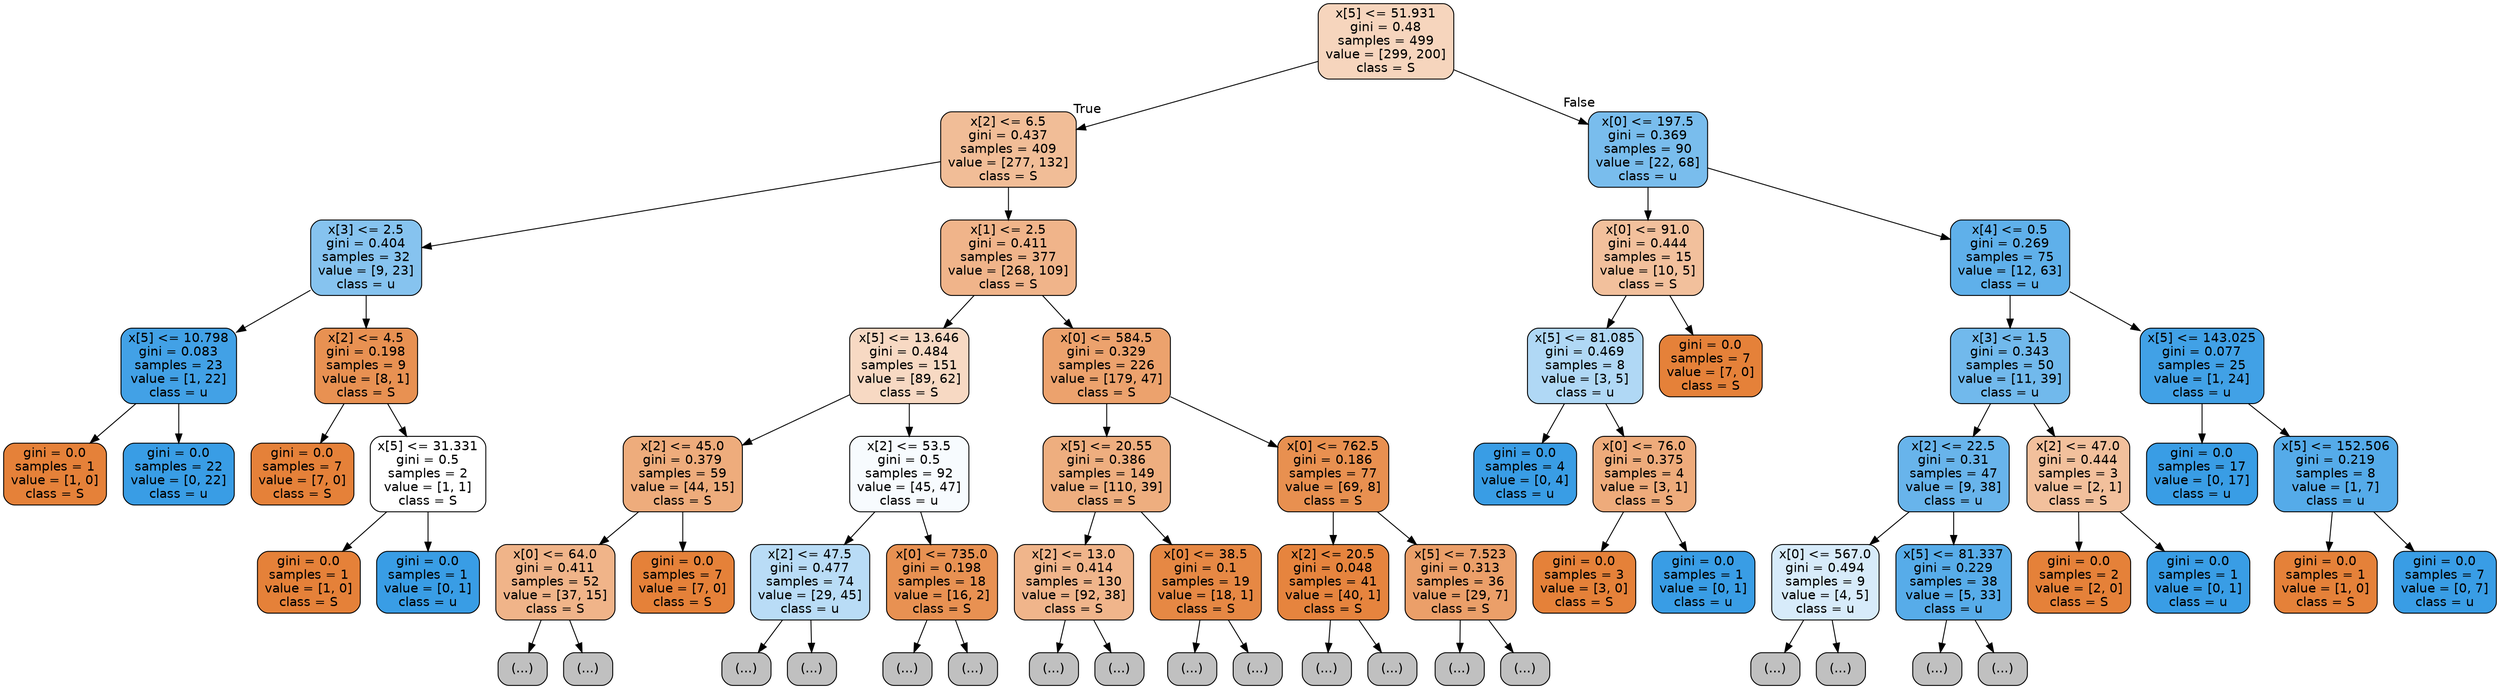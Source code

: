 digraph Tree {
node [shape=box, style="filled, rounded", color="black", fontname="helvetica"] ;
edge [fontname="helvetica"] ;
0 [label="x[5] <= 51.931\ngini = 0.48\nsamples = 499\nvalue = [299, 200]\nclass = S", fillcolor="#f6d5bd"] ;
1 [label="x[2] <= 6.5\ngini = 0.437\nsamples = 409\nvalue = [277, 132]\nclass = S", fillcolor="#f1bd97"] ;
0 -> 1 [labeldistance=2.5, labelangle=45, headlabel="True"] ;
2 [label="x[3] <= 2.5\ngini = 0.404\nsamples = 32\nvalue = [9, 23]\nclass = u", fillcolor="#86c3ef"] ;
1 -> 2 ;
3 [label="x[5] <= 10.798\ngini = 0.083\nsamples = 23\nvalue = [1, 22]\nclass = u", fillcolor="#42a1e6"] ;
2 -> 3 ;
4 [label="gini = 0.0\nsamples = 1\nvalue = [1, 0]\nclass = S", fillcolor="#e58139"] ;
3 -> 4 ;
5 [label="gini = 0.0\nsamples = 22\nvalue = [0, 22]\nclass = u", fillcolor="#399de5"] ;
3 -> 5 ;
6 [label="x[2] <= 4.5\ngini = 0.198\nsamples = 9\nvalue = [8, 1]\nclass = S", fillcolor="#e89152"] ;
2 -> 6 ;
7 [label="gini = 0.0\nsamples = 7\nvalue = [7, 0]\nclass = S", fillcolor="#e58139"] ;
6 -> 7 ;
8 [label="x[5] <= 31.331\ngini = 0.5\nsamples = 2\nvalue = [1, 1]\nclass = S", fillcolor="#ffffff"] ;
6 -> 8 ;
9 [label="gini = 0.0\nsamples = 1\nvalue = [1, 0]\nclass = S", fillcolor="#e58139"] ;
8 -> 9 ;
10 [label="gini = 0.0\nsamples = 1\nvalue = [0, 1]\nclass = u", fillcolor="#399de5"] ;
8 -> 10 ;
11 [label="x[1] <= 2.5\ngini = 0.411\nsamples = 377\nvalue = [268, 109]\nclass = S", fillcolor="#f0b48a"] ;
1 -> 11 ;
12 [label="x[5] <= 13.646\ngini = 0.484\nsamples = 151\nvalue = [89, 62]\nclass = S", fillcolor="#f7d9c3"] ;
11 -> 12 ;
13 [label="x[2] <= 45.0\ngini = 0.379\nsamples = 59\nvalue = [44, 15]\nclass = S", fillcolor="#eeac7c"] ;
12 -> 13 ;
14 [label="x[0] <= 64.0\ngini = 0.411\nsamples = 52\nvalue = [37, 15]\nclass = S", fillcolor="#f0b489"] ;
13 -> 14 ;
15 [label="(...)", fillcolor="#C0C0C0"] ;
14 -> 15 ;
16 [label="(...)", fillcolor="#C0C0C0"] ;
14 -> 16 ;
51 [label="gini = 0.0\nsamples = 7\nvalue = [7, 0]\nclass = S", fillcolor="#e58139"] ;
13 -> 51 ;
52 [label="x[2] <= 53.5\ngini = 0.5\nsamples = 92\nvalue = [45, 47]\nclass = u", fillcolor="#f7fbfe"] ;
12 -> 52 ;
53 [label="x[2] <= 47.5\ngini = 0.477\nsamples = 74\nvalue = [29, 45]\nclass = u", fillcolor="#b9dcf6"] ;
52 -> 53 ;
54 [label="(...)", fillcolor="#C0C0C0"] ;
53 -> 54 ;
97 [label="(...)", fillcolor="#C0C0C0"] ;
53 -> 97 ;
98 [label="x[0] <= 735.0\ngini = 0.198\nsamples = 18\nvalue = [16, 2]\nclass = S", fillcolor="#e89152"] ;
52 -> 98 ;
99 [label="(...)", fillcolor="#C0C0C0"] ;
98 -> 99 ;
104 [label="(...)", fillcolor="#C0C0C0"] ;
98 -> 104 ;
105 [label="x[0] <= 584.5\ngini = 0.329\nsamples = 226\nvalue = [179, 47]\nclass = S", fillcolor="#eca26d"] ;
11 -> 105 ;
106 [label="x[5] <= 20.55\ngini = 0.386\nsamples = 149\nvalue = [110, 39]\nclass = S", fillcolor="#eeae7f"] ;
105 -> 106 ;
107 [label="x[2] <= 13.0\ngini = 0.414\nsamples = 130\nvalue = [92, 38]\nclass = S", fillcolor="#f0b58b"] ;
106 -> 107 ;
108 [label="(...)", fillcolor="#C0C0C0"] ;
107 -> 108 ;
109 [label="(...)", fillcolor="#C0C0C0"] ;
107 -> 109 ;
186 [label="x[0] <= 38.5\ngini = 0.1\nsamples = 19\nvalue = [18, 1]\nclass = S", fillcolor="#e68844"] ;
106 -> 186 ;
187 [label="(...)", fillcolor="#C0C0C0"] ;
186 -> 187 ;
188 [label="(...)", fillcolor="#C0C0C0"] ;
186 -> 188 ;
189 [label="x[0] <= 762.5\ngini = 0.186\nsamples = 77\nvalue = [69, 8]\nclass = S", fillcolor="#e89050"] ;
105 -> 189 ;
190 [label="x[2] <= 20.5\ngini = 0.048\nsamples = 41\nvalue = [40, 1]\nclass = S", fillcolor="#e6843e"] ;
189 -> 190 ;
191 [label="(...)", fillcolor="#C0C0C0"] ;
190 -> 191 ;
196 [label="(...)", fillcolor="#C0C0C0"] ;
190 -> 196 ;
197 [label="x[5] <= 7.523\ngini = 0.313\nsamples = 36\nvalue = [29, 7]\nclass = S", fillcolor="#eb9f69"] ;
189 -> 197 ;
198 [label="(...)", fillcolor="#C0C0C0"] ;
197 -> 198 ;
205 [label="(...)", fillcolor="#C0C0C0"] ;
197 -> 205 ;
214 [label="x[0] <= 197.5\ngini = 0.369\nsamples = 90\nvalue = [22, 68]\nclass = u", fillcolor="#79bded"] ;
0 -> 214 [labeldistance=2.5, labelangle=-45, headlabel="False"] ;
215 [label="x[0] <= 91.0\ngini = 0.444\nsamples = 15\nvalue = [10, 5]\nclass = S", fillcolor="#f2c09c"] ;
214 -> 215 ;
216 [label="x[5] <= 81.085\ngini = 0.469\nsamples = 8\nvalue = [3, 5]\nclass = u", fillcolor="#b0d8f5"] ;
215 -> 216 ;
217 [label="gini = 0.0\nsamples = 4\nvalue = [0, 4]\nclass = u", fillcolor="#399de5"] ;
216 -> 217 ;
218 [label="x[0] <= 76.0\ngini = 0.375\nsamples = 4\nvalue = [3, 1]\nclass = S", fillcolor="#eeab7b"] ;
216 -> 218 ;
219 [label="gini = 0.0\nsamples = 3\nvalue = [3, 0]\nclass = S", fillcolor="#e58139"] ;
218 -> 219 ;
220 [label="gini = 0.0\nsamples = 1\nvalue = [0, 1]\nclass = u", fillcolor="#399de5"] ;
218 -> 220 ;
221 [label="gini = 0.0\nsamples = 7\nvalue = [7, 0]\nclass = S", fillcolor="#e58139"] ;
215 -> 221 ;
222 [label="x[4] <= 0.5\ngini = 0.269\nsamples = 75\nvalue = [12, 63]\nclass = u", fillcolor="#5fb0ea"] ;
214 -> 222 ;
223 [label="x[3] <= 1.5\ngini = 0.343\nsamples = 50\nvalue = [11, 39]\nclass = u", fillcolor="#71b9ec"] ;
222 -> 223 ;
224 [label="x[2] <= 22.5\ngini = 0.31\nsamples = 47\nvalue = [9, 38]\nclass = u", fillcolor="#68b4eb"] ;
223 -> 224 ;
225 [label="x[0] <= 567.0\ngini = 0.494\nsamples = 9\nvalue = [4, 5]\nclass = u", fillcolor="#d7ebfa"] ;
224 -> 225 ;
226 [label="(...)", fillcolor="#C0C0C0"] ;
225 -> 226 ;
229 [label="(...)", fillcolor="#C0C0C0"] ;
225 -> 229 ;
232 [label="x[5] <= 81.337\ngini = 0.229\nsamples = 38\nvalue = [5, 33]\nclass = u", fillcolor="#57ace9"] ;
224 -> 232 ;
233 [label="(...)", fillcolor="#C0C0C0"] ;
232 -> 233 ;
250 [label="(...)", fillcolor="#C0C0C0"] ;
232 -> 250 ;
251 [label="x[2] <= 47.0\ngini = 0.444\nsamples = 3\nvalue = [2, 1]\nclass = S", fillcolor="#f2c09c"] ;
223 -> 251 ;
252 [label="gini = 0.0\nsamples = 2\nvalue = [2, 0]\nclass = S", fillcolor="#e58139"] ;
251 -> 252 ;
253 [label="gini = 0.0\nsamples = 1\nvalue = [0, 1]\nclass = u", fillcolor="#399de5"] ;
251 -> 253 ;
254 [label="x[5] <= 143.025\ngini = 0.077\nsamples = 25\nvalue = [1, 24]\nclass = u", fillcolor="#41a1e6"] ;
222 -> 254 ;
255 [label="gini = 0.0\nsamples = 17\nvalue = [0, 17]\nclass = u", fillcolor="#399de5"] ;
254 -> 255 ;
256 [label="x[5] <= 152.506\ngini = 0.219\nsamples = 8\nvalue = [1, 7]\nclass = u", fillcolor="#55abe9"] ;
254 -> 256 ;
257 [label="gini = 0.0\nsamples = 1\nvalue = [1, 0]\nclass = S", fillcolor="#e58139"] ;
256 -> 257 ;
258 [label="gini = 0.0\nsamples = 7\nvalue = [0, 7]\nclass = u", fillcolor="#399de5"] ;
256 -> 258 ;
}
